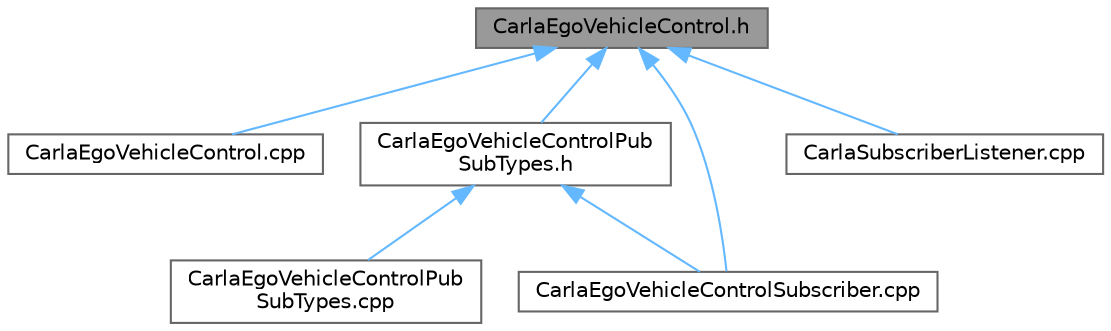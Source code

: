 digraph "CarlaEgoVehicleControl.h"
{
 // INTERACTIVE_SVG=YES
 // LATEX_PDF_SIZE
  bgcolor="transparent";
  edge [fontname=Helvetica,fontsize=10,labelfontname=Helvetica,labelfontsize=10];
  node [fontname=Helvetica,fontsize=10,shape=box,height=0.2,width=0.4];
  Node1 [id="Node000001",label="CarlaEgoVehicleControl.h",height=0.2,width=0.4,color="gray40", fillcolor="grey60", style="filled", fontcolor="black",tooltip=" "];
  Node1 -> Node2 [id="edge1_Node000001_Node000002",dir="back",color="steelblue1",style="solid",tooltip=" "];
  Node2 [id="Node000002",label="CarlaEgoVehicleControl.cpp",height=0.2,width=0.4,color="grey40", fillcolor="white", style="filled",URL="$d3/d9e/CarlaEgoVehicleControl_8cpp.html",tooltip=" "];
  Node1 -> Node3 [id="edge2_Node000001_Node000003",dir="back",color="steelblue1",style="solid",tooltip=" "];
  Node3 [id="Node000003",label="CarlaEgoVehicleControlPub\lSubTypes.h",height=0.2,width=0.4,color="grey40", fillcolor="white", style="filled",URL="$d4/dfb/CarlaEgoVehicleControlPubSubTypes_8h.html",tooltip=" "];
  Node3 -> Node4 [id="edge3_Node000003_Node000004",dir="back",color="steelblue1",style="solid",tooltip=" "];
  Node4 [id="Node000004",label="CarlaEgoVehicleControlPub\lSubTypes.cpp",height=0.2,width=0.4,color="grey40", fillcolor="white", style="filled",URL="$dc/dff/CarlaEgoVehicleControlPubSubTypes_8cpp.html",tooltip=" "];
  Node3 -> Node5 [id="edge4_Node000003_Node000005",dir="back",color="steelblue1",style="solid",tooltip=" "];
  Node5 [id="Node000005",label="CarlaEgoVehicleControlSubscriber.cpp",height=0.2,width=0.4,color="grey40", fillcolor="white", style="filled",URL="$da/d9b/CarlaEgoVehicleControlSubscriber_8cpp.html",tooltip=" "];
  Node1 -> Node5 [id="edge5_Node000001_Node000005",dir="back",color="steelblue1",style="solid",tooltip=" "];
  Node1 -> Node6 [id="edge6_Node000001_Node000006",dir="back",color="steelblue1",style="solid",tooltip=" "];
  Node6 [id="Node000006",label="CarlaSubscriberListener.cpp",height=0.2,width=0.4,color="grey40", fillcolor="white", style="filled",URL="$d1/d58/CarlaSubscriberListener_8cpp.html",tooltip=" "];
}
